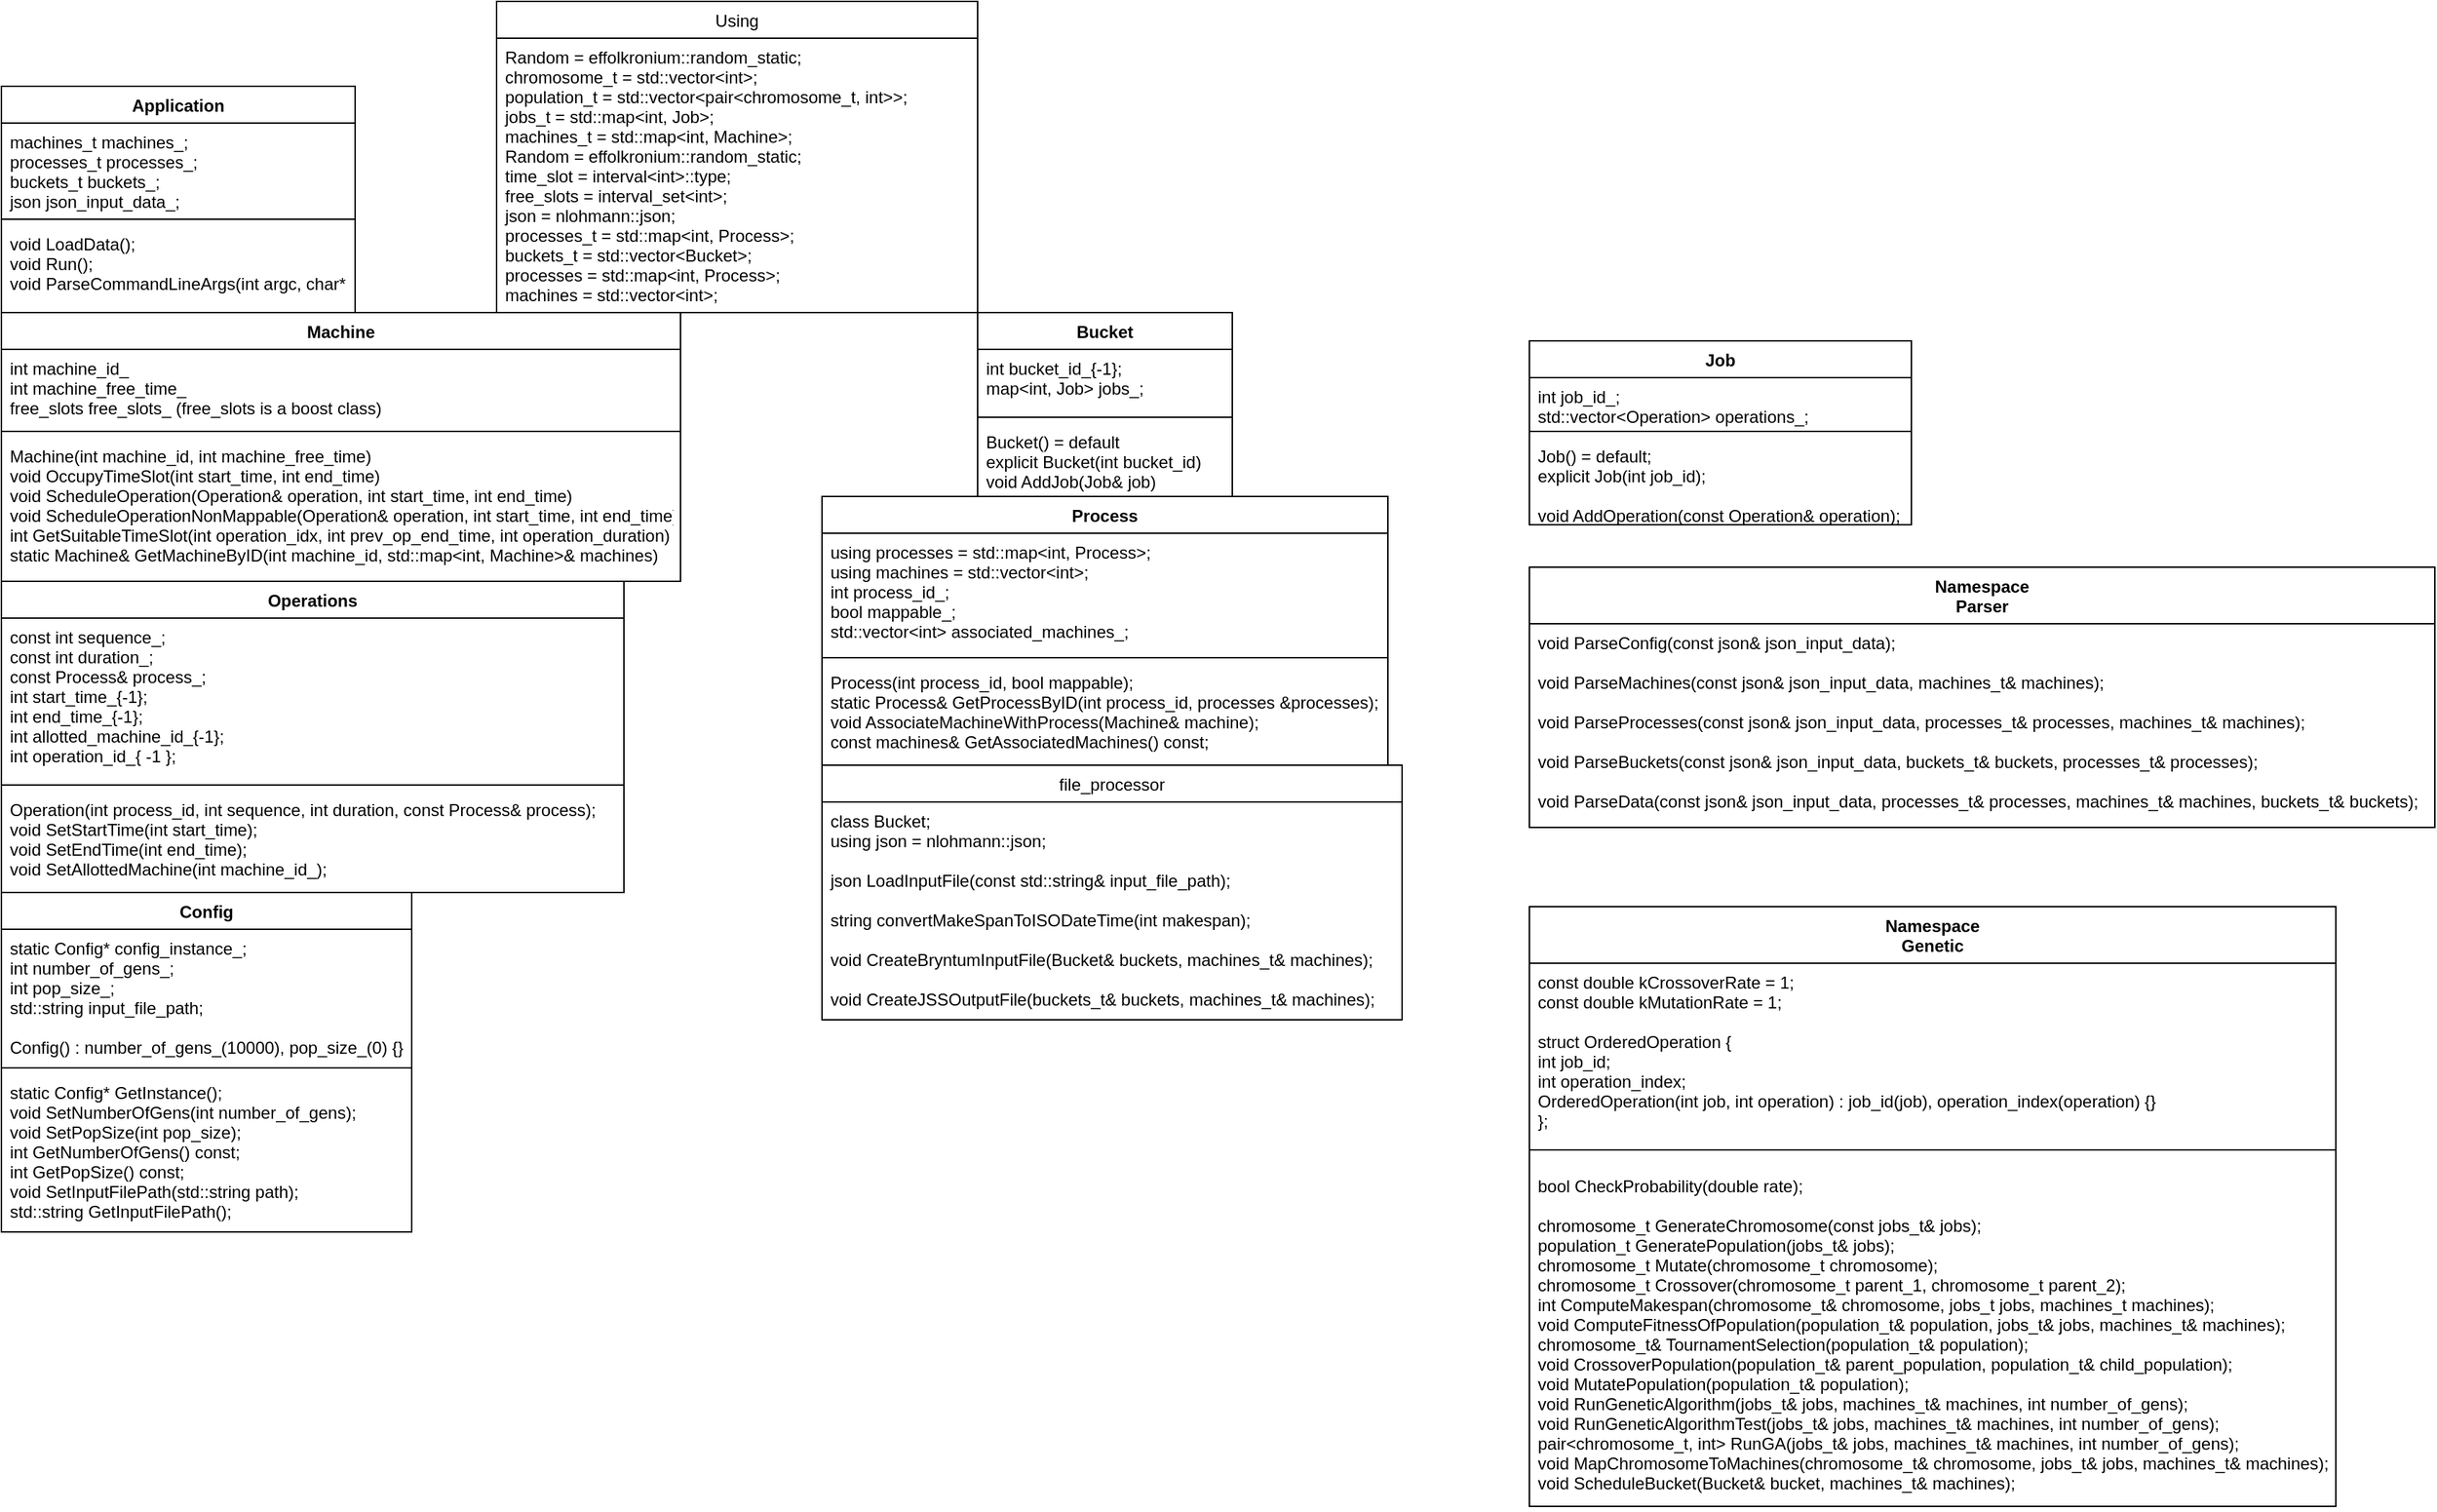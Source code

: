 <mxfile version="20.2.3" type="github">
  <diagram name="Page-1" id="b5b7bab2-c9e2-2cf4-8b2a-24fd1a2a6d21">
    <mxGraphModel dx="1447" dy="870" grid="1" gridSize="10" guides="1" tooltips="1" connect="1" arrows="1" fold="1" page="1" pageScale="1" pageWidth="3300" pageHeight="4681" background="none" math="0" shadow="0">
      <root>
        <mxCell id="0" />
        <mxCell id="1" parent="0" />
        <mxCell id="xL0LI_DuVyFmDKx2Fw36-1" value="Machine&#xa;" style="swimlane;fontStyle=1;align=center;verticalAlign=top;childLayout=stackLayout;horizontal=1;startSize=26;horizontalStack=0;resizeParent=1;resizeParentMax=0;resizeLast=0;collapsible=1;marginBottom=0;" parent="1" vertex="1">
          <mxGeometry x="40" y="220" width="480" height="190" as="geometry" />
        </mxCell>
        <mxCell id="xL0LI_DuVyFmDKx2Fw36-2" value="int machine_id_&#xa; int machine_free_time_&#xa; free_slots free_slots_ (free_slots is a boost class)" style="text;strokeColor=none;fillColor=none;align=left;verticalAlign=top;spacingLeft=4;spacingRight=4;overflow=hidden;rotatable=0;points=[[0,0.5],[1,0.5]];portConstraint=eastwest;" parent="xL0LI_DuVyFmDKx2Fw36-1" vertex="1">
          <mxGeometry y="26" width="480" height="54" as="geometry" />
        </mxCell>
        <mxCell id="xL0LI_DuVyFmDKx2Fw36-3" value="" style="line;strokeWidth=1;fillColor=none;align=left;verticalAlign=middle;spacingTop=-1;spacingLeft=3;spacingRight=3;rotatable=0;labelPosition=right;points=[];portConstraint=eastwest;" parent="xL0LI_DuVyFmDKx2Fw36-1" vertex="1">
          <mxGeometry y="80" width="480" height="8" as="geometry" />
        </mxCell>
        <mxCell id="xL0LI_DuVyFmDKx2Fw36-4" value="Machine(int machine_id, int machine_free_time)&#xa; void OccupyTimeSlot(int start_time, int end_time)&#xa; void ScheduleOperation(Operation&amp; operation, int start_time, int end_time)&#xa; void ScheduleOperationNonMappable(Operation&amp; operation, int start_time, int end_time)&#xa; int GetSuitableTimeSlot(int operation_idx, int prev_op_end_time, int operation_duration)&#xa; static Machine&amp; GetMachineByID(int machine_id, std::map&lt;int, Machine&gt;&amp; machines)" style="text;strokeColor=none;fillColor=none;align=left;verticalAlign=top;spacingLeft=4;spacingRight=4;overflow=hidden;rotatable=0;points=[[0,0.5],[1,0.5]];portConstraint=eastwest;" parent="xL0LI_DuVyFmDKx2Fw36-1" vertex="1">
          <mxGeometry y="88" width="480" height="102" as="geometry" />
        </mxCell>
        <mxCell id="xL0LI_DuVyFmDKx2Fw36-5" value="Operations" style="swimlane;fontStyle=1;align=center;verticalAlign=top;childLayout=stackLayout;horizontal=1;startSize=26;horizontalStack=0;resizeParent=1;resizeParentMax=0;resizeLast=0;collapsible=1;marginBottom=0;" parent="1" vertex="1">
          <mxGeometry x="40" y="410" width="440" height="220" as="geometry" />
        </mxCell>
        <mxCell id="xL0LI_DuVyFmDKx2Fw36-6" value="const int sequence_;&#xa; const int duration_;&#xa; const Process&amp; process_;&#xa; int start_time_{-1};&#xa; int end_time_{-1};&#xa; int allotted_machine_id_{-1};&#xa; int operation_id_{ -1 };" style="text;strokeColor=none;fillColor=none;align=left;verticalAlign=top;spacingLeft=4;spacingRight=4;overflow=hidden;rotatable=0;points=[[0,0.5],[1,0.5]];portConstraint=eastwest;" parent="xL0LI_DuVyFmDKx2Fw36-5" vertex="1">
          <mxGeometry y="26" width="440" height="114" as="geometry" />
        </mxCell>
        <mxCell id="xL0LI_DuVyFmDKx2Fw36-7" value="" style="line;strokeWidth=1;fillColor=none;align=left;verticalAlign=middle;spacingTop=-1;spacingLeft=3;spacingRight=3;rotatable=0;labelPosition=right;points=[];portConstraint=eastwest;" parent="xL0LI_DuVyFmDKx2Fw36-5" vertex="1">
          <mxGeometry y="140" width="440" height="8" as="geometry" />
        </mxCell>
        <mxCell id="xL0LI_DuVyFmDKx2Fw36-8" value="Operation(int process_id, int sequence, int duration, const Process&amp; process);&#xa; void SetStartTime(int start_time);&#xa; void SetEndTime(int end_time);&#xa; void SetAllottedMachine(int machine_id_);" style="text;strokeColor=none;fillColor=none;align=left;verticalAlign=top;spacingLeft=4;spacingRight=4;overflow=hidden;rotatable=0;points=[[0,0.5],[1,0.5]];portConstraint=eastwest;" parent="xL0LI_DuVyFmDKx2Fw36-5" vertex="1">
          <mxGeometry y="148" width="440" height="72" as="geometry" />
        </mxCell>
        <mxCell id="xL0LI_DuVyFmDKx2Fw36-10" value="Bucket" style="swimlane;fontStyle=1;align=center;verticalAlign=top;childLayout=stackLayout;horizontal=1;startSize=26;horizontalStack=0;resizeParent=1;resizeParentMax=0;resizeLast=0;collapsible=1;marginBottom=0;" parent="1" vertex="1">
          <mxGeometry x="730" y="220" width="180" height="130" as="geometry" />
        </mxCell>
        <mxCell id="xL0LI_DuVyFmDKx2Fw36-11" value="int bucket_id_{-1};&#xa; map&lt;int, Job&gt; jobs_;" style="text;strokeColor=none;fillColor=none;align=left;verticalAlign=top;spacingLeft=4;spacingRight=4;overflow=hidden;rotatable=0;points=[[0,0.5],[1,0.5]];portConstraint=eastwest;" parent="xL0LI_DuVyFmDKx2Fw36-10" vertex="1">
          <mxGeometry y="26" width="180" height="44" as="geometry" />
        </mxCell>
        <mxCell id="xL0LI_DuVyFmDKx2Fw36-12" value="" style="line;strokeWidth=1;fillColor=none;align=left;verticalAlign=middle;spacingTop=-1;spacingLeft=3;spacingRight=3;rotatable=0;labelPosition=right;points=[];portConstraint=eastwest;" parent="xL0LI_DuVyFmDKx2Fw36-10" vertex="1">
          <mxGeometry y="70" width="180" height="8" as="geometry" />
        </mxCell>
        <mxCell id="xL0LI_DuVyFmDKx2Fw36-13" value="Bucket() = default&#xa; explicit Bucket(int bucket_id)&#xa; void AddJob(Job&amp; job)" style="text;strokeColor=none;fillColor=none;align=left;verticalAlign=top;spacingLeft=4;spacingRight=4;overflow=hidden;rotatable=0;points=[[0,0.5],[1,0.5]];portConstraint=eastwest;" parent="xL0LI_DuVyFmDKx2Fw36-10" vertex="1">
          <mxGeometry y="78" width="180" height="52" as="geometry" />
        </mxCell>
        <mxCell id="8Wn9Af_72iYiqqPnA7Zo-1" value="Using" style="swimlane;fontStyle=0;childLayout=stackLayout;horizontal=1;startSize=26;fillColor=none;horizontalStack=0;resizeParent=1;resizeParentMax=0;resizeLast=0;collapsible=1;marginBottom=0;" vertex="1" parent="1">
          <mxGeometry x="390" width="340" height="220" as="geometry" />
        </mxCell>
        <mxCell id="8Wn9Af_72iYiqqPnA7Zo-2" value="Random = effolkronium::random_static;&#xa;chromosome_t = std::vector&lt;int&gt;;&#xa;population_t = std::vector&lt;pair&lt;chromosome_t, int&gt;&gt;;&#xa;jobs_t = std::map&lt;int, Job&gt;;&#xa;machines_t = std::map&lt;int, Machine&gt;;&#xa;Random = effolkronium::random_static;&#xa;time_slot = interval&lt;int&gt;::type;&#xa;free_slots = interval_set&lt;int&gt;;&#xa;json = nlohmann::json;&#xa;processes_t = std::map&lt;int, Process&gt;;&#xa;buckets_t = std::vector&lt;Bucket&gt;;&#xa;processes = std::map&lt;int, Process&gt;;&#xa;machines = std::vector&lt;int&gt;;" style="text;strokeColor=none;fillColor=none;align=left;verticalAlign=top;spacingLeft=4;spacingRight=4;overflow=hidden;rotatable=0;points=[[0,0.5],[1,0.5]];portConstraint=eastwest;" vertex="1" parent="8Wn9Af_72iYiqqPnA7Zo-1">
          <mxGeometry y="26" width="340" height="194" as="geometry" />
        </mxCell>
        <mxCell id="8Wn9Af_72iYiqqPnA7Zo-6" value="Process" style="swimlane;fontStyle=1;align=center;verticalAlign=top;childLayout=stackLayout;horizontal=1;startSize=26;horizontalStack=0;resizeParent=1;resizeParentMax=0;resizeLast=0;collapsible=1;marginBottom=0;" vertex="1" parent="1">
          <mxGeometry x="620" y="350" width="400" height="190" as="geometry" />
        </mxCell>
        <mxCell id="8Wn9Af_72iYiqqPnA7Zo-7" value="using processes = std::map&lt;int, Process&gt;;&#xa;	using machines = std::vector&lt;int&gt;;&#xa;int process_id_;&#xa;	bool mappable_;&#xa;	std::vector&lt;int&gt; associated_machines_;" style="text;strokeColor=none;fillColor=none;align=left;verticalAlign=top;spacingLeft=4;spacingRight=4;overflow=hidden;rotatable=0;points=[[0,0.5],[1,0.5]];portConstraint=eastwest;" vertex="1" parent="8Wn9Af_72iYiqqPnA7Zo-6">
          <mxGeometry y="26" width="400" height="84" as="geometry" />
        </mxCell>
        <mxCell id="8Wn9Af_72iYiqqPnA7Zo-8" value="" style="line;strokeWidth=1;fillColor=none;align=left;verticalAlign=middle;spacingTop=-1;spacingLeft=3;spacingRight=3;rotatable=0;labelPosition=right;points=[];portConstraint=eastwest;" vertex="1" parent="8Wn9Af_72iYiqqPnA7Zo-6">
          <mxGeometry y="110" width="400" height="8" as="geometry" />
        </mxCell>
        <mxCell id="8Wn9Af_72iYiqqPnA7Zo-9" value="Process(int process_id, bool mappable);&#xa;	static Process&amp; GetProcessByID(int process_id, processes &amp;processes);&#xa;	void AssociateMachineWithProcess(Machine&amp; machine);&#xa;	const machines&amp; GetAssociatedMachines() const;" style="text;strokeColor=none;fillColor=none;align=left;verticalAlign=top;spacingLeft=4;spacingRight=4;overflow=hidden;rotatable=0;points=[[0,0.5],[1,0.5]];portConstraint=eastwest;" vertex="1" parent="8Wn9Af_72iYiqqPnA7Zo-6">
          <mxGeometry y="118" width="400" height="72" as="geometry" />
        </mxCell>
        <mxCell id="8Wn9Af_72iYiqqPnA7Zo-14" value="Job" style="swimlane;fontStyle=1;align=center;verticalAlign=top;childLayout=stackLayout;horizontal=1;startSize=26;horizontalStack=0;resizeParent=1;resizeParentMax=0;resizeLast=0;collapsible=1;marginBottom=0;" vertex="1" parent="1">
          <mxGeometry x="1120" y="240" width="270" height="130" as="geometry" />
        </mxCell>
        <mxCell id="8Wn9Af_72iYiqqPnA7Zo-15" value="int job_id_;&#xa;	std::vector&lt;Operation&gt; operations_;" style="text;strokeColor=none;fillColor=none;align=left;verticalAlign=top;spacingLeft=4;spacingRight=4;overflow=hidden;rotatable=0;points=[[0,0.5],[1,0.5]];portConstraint=eastwest;" vertex="1" parent="8Wn9Af_72iYiqqPnA7Zo-14">
          <mxGeometry y="26" width="270" height="34" as="geometry" />
        </mxCell>
        <mxCell id="8Wn9Af_72iYiqqPnA7Zo-16" value="" style="line;strokeWidth=1;fillColor=none;align=left;verticalAlign=middle;spacingTop=-1;spacingLeft=3;spacingRight=3;rotatable=0;labelPosition=right;points=[];portConstraint=eastwest;" vertex="1" parent="8Wn9Af_72iYiqqPnA7Zo-14">
          <mxGeometry y="60" width="270" height="8" as="geometry" />
        </mxCell>
        <mxCell id="8Wn9Af_72iYiqqPnA7Zo-17" value="Job() = default;&#xa;	explicit Job(int job_id);&#xa;&#xa;	void AddOperation(const Operation&amp; operation);" style="text;strokeColor=none;fillColor=none;align=left;verticalAlign=top;spacingLeft=4;spacingRight=4;overflow=hidden;rotatable=0;points=[[0,0.5],[1,0.5]];portConstraint=eastwest;" vertex="1" parent="8Wn9Af_72iYiqqPnA7Zo-14">
          <mxGeometry y="68" width="270" height="62" as="geometry" />
        </mxCell>
        <mxCell id="8Wn9Af_72iYiqqPnA7Zo-18" value="Application" style="swimlane;fontStyle=1;align=center;verticalAlign=top;childLayout=stackLayout;horizontal=1;startSize=26;horizontalStack=0;resizeParent=1;resizeParentMax=0;resizeLast=0;collapsible=1;marginBottom=0;" vertex="1" parent="1">
          <mxGeometry x="40" y="60" width="250" height="160" as="geometry" />
        </mxCell>
        <mxCell id="8Wn9Af_72iYiqqPnA7Zo-19" value="machines_t machines_;&#xa;	processes_t processes_;&#xa;	buckets_t buckets_;&#xa;	json json_input_data_;" style="text;strokeColor=none;fillColor=none;align=left;verticalAlign=top;spacingLeft=4;spacingRight=4;overflow=hidden;rotatable=0;points=[[0,0.5],[1,0.5]];portConstraint=eastwest;" vertex="1" parent="8Wn9Af_72iYiqqPnA7Zo-18">
          <mxGeometry y="26" width="250" height="64" as="geometry" />
        </mxCell>
        <mxCell id="8Wn9Af_72iYiqqPnA7Zo-20" value="" style="line;strokeWidth=1;fillColor=none;align=left;verticalAlign=middle;spacingTop=-1;spacingLeft=3;spacingRight=3;rotatable=0;labelPosition=right;points=[];portConstraint=eastwest;" vertex="1" parent="8Wn9Af_72iYiqqPnA7Zo-18">
          <mxGeometry y="90" width="250" height="8" as="geometry" />
        </mxCell>
        <mxCell id="8Wn9Af_72iYiqqPnA7Zo-21" value="void LoadData();&#xa;void Run();&#xa;void ParseCommandLineArgs(int argc, char* argv[]);" style="text;strokeColor=none;fillColor=none;align=left;verticalAlign=top;spacingLeft=4;spacingRight=4;overflow=hidden;rotatable=0;points=[[0,0.5],[1,0.5]];portConstraint=eastwest;" vertex="1" parent="8Wn9Af_72iYiqqPnA7Zo-18">
          <mxGeometry y="98" width="250" height="62" as="geometry" />
        </mxCell>
        <mxCell id="8Wn9Af_72iYiqqPnA7Zo-22" value="Config" style="swimlane;fontStyle=1;align=center;verticalAlign=top;childLayout=stackLayout;horizontal=1;startSize=26;horizontalStack=0;resizeParent=1;resizeParentMax=0;resizeLast=0;collapsible=1;marginBottom=0;" vertex="1" parent="1">
          <mxGeometry x="40" y="630" width="290" height="240" as="geometry" />
        </mxCell>
        <mxCell id="8Wn9Af_72iYiqqPnA7Zo-23" value="static Config* config_instance_;&#xa;	int number_of_gens_;&#xa;	int pop_size_;&#xa;	std::string input_file_path;&#xa;&#xa;	Config() : number_of_gens_(10000), pop_size_(0) {}" style="text;strokeColor=none;fillColor=none;align=left;verticalAlign=top;spacingLeft=4;spacingRight=4;overflow=hidden;rotatable=0;points=[[0,0.5],[1,0.5]];portConstraint=eastwest;" vertex="1" parent="8Wn9Af_72iYiqqPnA7Zo-22">
          <mxGeometry y="26" width="290" height="94" as="geometry" />
        </mxCell>
        <mxCell id="8Wn9Af_72iYiqqPnA7Zo-24" value="" style="line;strokeWidth=1;fillColor=none;align=left;verticalAlign=middle;spacingTop=-1;spacingLeft=3;spacingRight=3;rotatable=0;labelPosition=right;points=[];portConstraint=eastwest;" vertex="1" parent="8Wn9Af_72iYiqqPnA7Zo-22">
          <mxGeometry y="120" width="290" height="8" as="geometry" />
        </mxCell>
        <mxCell id="8Wn9Af_72iYiqqPnA7Zo-25" value="static Config* GetInstance();&#xa;	void SetNumberOfGens(int number_of_gens);&#xa;	void SetPopSize(int pop_size);&#xa;	int GetNumberOfGens() const;&#xa;	int GetPopSize() const;&#xa;	void SetInputFilePath(std::string path);&#xa;	std::string GetInputFilePath();" style="text;strokeColor=none;fillColor=none;align=left;verticalAlign=top;spacingLeft=4;spacingRight=4;overflow=hidden;rotatable=0;points=[[0,0.5],[1,0.5]];portConstraint=eastwest;" vertex="1" parent="8Wn9Af_72iYiqqPnA7Zo-22">
          <mxGeometry y="128" width="290" height="112" as="geometry" />
        </mxCell>
        <mxCell id="8Wn9Af_72iYiqqPnA7Zo-26" value="file_processor" style="swimlane;fontStyle=0;childLayout=stackLayout;horizontal=1;startSize=26;fillColor=none;horizontalStack=0;resizeParent=1;resizeParentMax=0;resizeLast=0;collapsible=1;marginBottom=0;" vertex="1" parent="1">
          <mxGeometry x="620" y="540" width="410" height="180" as="geometry" />
        </mxCell>
        <mxCell id="8Wn9Af_72iYiqqPnA7Zo-27" value="class Bucket;&#xa;using json = nlohmann::json;&#xa;&#xa;json LoadInputFile(const std::string&amp; input_file_path);&#xa;&#xa;string convertMakeSpanToISODateTime(int makespan);&#xa;&#xa;void CreateBryntumInputFile(Bucket&amp; buckets, machines_t&amp; machines);&#xa;&#xa;void CreateJSSOutputFile(buckets_t&amp; buckets, machines_t&amp; machines);" style="text;strokeColor=none;fillColor=none;align=left;verticalAlign=top;spacingLeft=4;spacingRight=4;overflow=hidden;rotatable=0;points=[[0,0.5],[1,0.5]];portConstraint=eastwest;" vertex="1" parent="8Wn9Af_72iYiqqPnA7Zo-26">
          <mxGeometry y="26" width="410" height="154" as="geometry" />
        </mxCell>
        <mxCell id="8Wn9Af_72iYiqqPnA7Zo-30" value="Namespace&#xa;Genetic" style="swimlane;fontStyle=1;align=center;verticalAlign=top;childLayout=stackLayout;horizontal=1;startSize=40;horizontalStack=0;resizeParent=1;resizeParentMax=0;resizeLast=0;collapsible=1;marginBottom=0;" vertex="1" parent="1">
          <mxGeometry x="1120" y="640" width="570" height="424" as="geometry" />
        </mxCell>
        <mxCell id="8Wn9Af_72iYiqqPnA7Zo-31" value="const double kCrossoverRate = 1;&#xa;	const double kMutationRate = 1;&#xa;&#xa;	struct OrderedOperation {&#xa;		int job_id;&#xa;		int operation_index;&#xa;		OrderedOperation(int job, int operation) : job_id(job), operation_index(operation) {}&#xa;	};" style="text;strokeColor=none;fillColor=none;align=left;verticalAlign=top;spacingLeft=4;spacingRight=4;overflow=hidden;rotatable=0;points=[[0,0.5],[1,0.5]];portConstraint=eastwest;" vertex="1" parent="8Wn9Af_72iYiqqPnA7Zo-30">
          <mxGeometry y="40" width="570" height="120" as="geometry" />
        </mxCell>
        <mxCell id="8Wn9Af_72iYiqqPnA7Zo-32" value="" style="line;strokeWidth=1;fillColor=none;align=left;verticalAlign=middle;spacingTop=-1;spacingLeft=3;spacingRight=3;rotatable=0;labelPosition=right;points=[];portConstraint=eastwest;" vertex="1" parent="8Wn9Af_72iYiqqPnA7Zo-30">
          <mxGeometry y="160" width="570" height="24" as="geometry" />
        </mxCell>
        <mxCell id="8Wn9Af_72iYiqqPnA7Zo-33" value="bool CheckProbability(double rate);&#xa;&#xa;	chromosome_t GenerateChromosome(const jobs_t&amp; jobs);&#xa;population_t GeneratePopulation(jobs_t&amp; jobs);&#xa;	chromosome_t Mutate(chromosome_t chromosome);&#xa;	chromosome_t Crossover(chromosome_t parent_1, chromosome_t parent_2);&#xa;	int ComputeMakespan(chromosome_t&amp; chromosome, jobs_t jobs, machines_t machines);&#xa;	void ComputeFitnessOfPopulation(population_t&amp; population, jobs_t&amp; jobs, machines_t&amp; machines);&#xa;chromosome_t&amp; TournamentSelection(population_t&amp; population);&#xa;	void CrossoverPopulation(population_t&amp; parent_population, population_t&amp; child_population);&#xa;	void MutatePopulation(population_t&amp; population);&#xa;	void RunGeneticAlgorithm(jobs_t&amp; jobs, machines_t&amp; machines, int number_of_gens);&#xa;	void RunGeneticAlgorithmTest(jobs_t&amp; jobs, machines_t&amp; machines, int number_of_gens);&#xa;	pair&lt;chromosome_t, int&gt; RunGA(jobs_t&amp; jobs, machines_t&amp; machines, int number_of_gens);&#xa;	void MapChromosomeToMachines(chromosome_t&amp; chromosome, jobs_t&amp; jobs, machines_t&amp; machines);&#xa;	void ScheduleBucket(Bucket&amp; bucket, machines_t&amp; machines);" style="text;strokeColor=none;fillColor=none;align=left;verticalAlign=top;spacingLeft=4;spacingRight=4;overflow=hidden;rotatable=0;points=[[0,0.5],[1,0.5]];portConstraint=eastwest;" vertex="1" parent="8Wn9Af_72iYiqqPnA7Zo-30">
          <mxGeometry y="184" width="570" height="240" as="geometry" />
        </mxCell>
        <mxCell id="8Wn9Af_72iYiqqPnA7Zo-34" value="Namespace&#xa;Parser" style="swimlane;fontStyle=1;align=center;verticalAlign=top;childLayout=stackLayout;horizontal=1;startSize=40;horizontalStack=0;resizeParent=1;resizeParentMax=0;resizeLast=0;collapsible=1;marginBottom=0;" vertex="1" parent="1">
          <mxGeometry x="1120" y="400" width="640" height="184" as="geometry" />
        </mxCell>
        <mxCell id="8Wn9Af_72iYiqqPnA7Zo-37" value="void ParseConfig(const json&amp; json_input_data);&#xa;&#xa;	void ParseMachines(const json&amp; json_input_data, machines_t&amp; machines);&#xa;&#xa;	void ParseProcesses(const json&amp; json_input_data, processes_t&amp; processes, machines_t&amp; machines);&#xa;&#xa;	void ParseBuckets(const json&amp; json_input_data, buckets_t&amp; buckets, processes_t&amp; processes);&#xa;&#xa;	void ParseData(const json&amp; json_input_data, processes_t&amp; processes, machines_t&amp; machines, buckets_t&amp; buckets);" style="text;strokeColor=none;fillColor=none;align=left;verticalAlign=top;spacingLeft=4;spacingRight=4;overflow=hidden;rotatable=0;points=[[0,0.5],[1,0.5]];portConstraint=eastwest;" vertex="1" parent="8Wn9Af_72iYiqqPnA7Zo-34">
          <mxGeometry y="40" width="640" height="144" as="geometry" />
        </mxCell>
      </root>
    </mxGraphModel>
  </diagram>
</mxfile>
